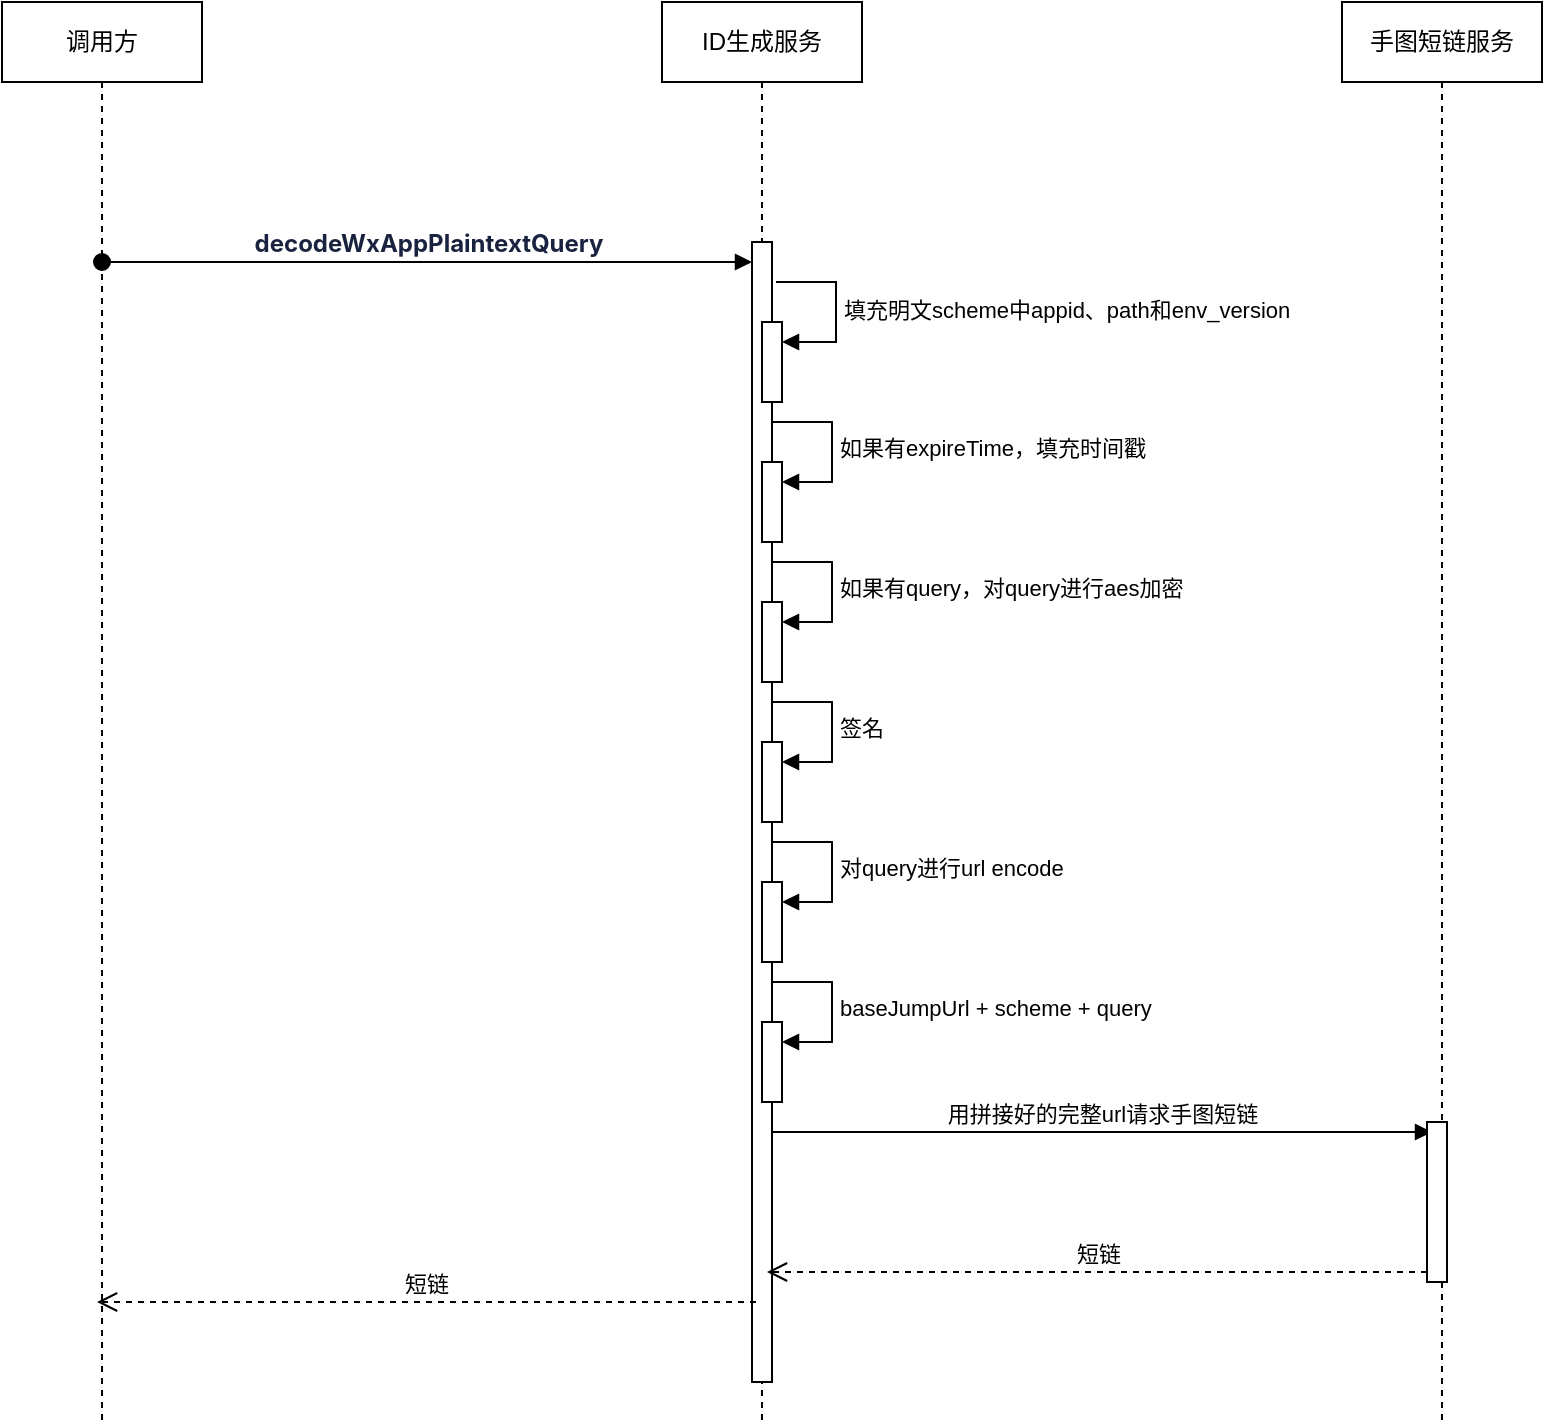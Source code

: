 <mxfile version="24.0.4" type="github" pages="2">
  <diagram name="生成短链" id="Uor-TfORxgtWXdHJYORw">
    <mxGraphModel dx="2074" dy="1049" grid="1" gridSize="10" guides="1" tooltips="1" connect="1" arrows="1" fold="1" page="1" pageScale="1" pageWidth="827" pageHeight="1169" math="0" shadow="0">
      <root>
        <mxCell id="0" />
        <mxCell id="1" parent="0" />
        <mxCell id="IqGT-qmV4josPysDnSMv-1" value="调用方" style="shape=umlLifeline;perimeter=lifelinePerimeter;whiteSpace=wrap;html=1;container=1;dropTarget=0;collapsible=0;recursiveResize=0;outlineConnect=0;portConstraint=eastwest;newEdgeStyle={&quot;edgeStyle&quot;:&quot;elbowEdgeStyle&quot;,&quot;elbow&quot;:&quot;vertical&quot;,&quot;curved&quot;:0,&quot;rounded&quot;:0};" parent="1" vertex="1">
          <mxGeometry x="50" y="240" width="100" height="710" as="geometry" />
        </mxCell>
        <mxCell id="IqGT-qmV4josPysDnSMv-2" value="ID生成服务" style="shape=umlLifeline;perimeter=lifelinePerimeter;whiteSpace=wrap;html=1;container=1;dropTarget=0;collapsible=0;recursiveResize=0;outlineConnect=0;portConstraint=eastwest;newEdgeStyle={&quot;edgeStyle&quot;:&quot;elbowEdgeStyle&quot;,&quot;elbow&quot;:&quot;vertical&quot;,&quot;curved&quot;:0,&quot;rounded&quot;:0};" parent="1" vertex="1">
          <mxGeometry x="380" y="240" width="100" height="710" as="geometry" />
        </mxCell>
        <mxCell id="IqGT-qmV4josPysDnSMv-4" value="" style="html=1;points=[];perimeter=orthogonalPerimeter;outlineConnect=0;targetShapes=umlLifeline;portConstraint=eastwest;newEdgeStyle={&quot;edgeStyle&quot;:&quot;elbowEdgeStyle&quot;,&quot;elbow&quot;:&quot;vertical&quot;,&quot;curved&quot;:0,&quot;rounded&quot;:0};" parent="IqGT-qmV4josPysDnSMv-2" vertex="1">
          <mxGeometry x="45" y="120" width="10" height="570" as="geometry" />
        </mxCell>
        <mxCell id="PXhH9LWvruzhFAJcvmFV-1" value="" style="html=1;points=[[0,0,0,0,5],[0,1,0,0,-5],[1,0,0,0,5],[1,1,0,0,-5]];perimeter=orthogonalPerimeter;outlineConnect=0;targetShapes=umlLifeline;portConstraint=eastwest;newEdgeStyle={&quot;curved&quot;:0,&quot;rounded&quot;:0};" parent="IqGT-qmV4josPysDnSMv-2" vertex="1">
          <mxGeometry x="50" y="160" width="10" height="40" as="geometry" />
        </mxCell>
        <mxCell id="PXhH9LWvruzhFAJcvmFV-2" value="填充明文scheme中appid、path和env_version" style="html=1;align=left;spacingLeft=2;endArrow=block;rounded=0;edgeStyle=orthogonalEdgeStyle;curved=0;rounded=0;" parent="IqGT-qmV4josPysDnSMv-2" target="PXhH9LWvruzhFAJcvmFV-1" edge="1">
          <mxGeometry x="0.011" relative="1" as="geometry">
            <mxPoint x="57" y="140" as="sourcePoint" />
            <Array as="points">
              <mxPoint x="87" y="170" />
            </Array>
            <mxPoint as="offset" />
          </mxGeometry>
        </mxCell>
        <mxCell id="PXhH9LWvruzhFAJcvmFV-3" value="" style="html=1;points=[[0,0,0,0,5],[0,1,0,0,-5],[1,0,0,0,5],[1,1,0,0,-5]];perimeter=orthogonalPerimeter;outlineConnect=0;targetShapes=umlLifeline;portConstraint=eastwest;newEdgeStyle={&quot;curved&quot;:0,&quot;rounded&quot;:0};" parent="IqGT-qmV4josPysDnSMv-2" vertex="1">
          <mxGeometry x="50" y="230" width="10" height="40" as="geometry" />
        </mxCell>
        <mxCell id="PXhH9LWvruzhFAJcvmFV-4" value="如果有expireTime，填充时间戳" style="html=1;align=left;spacingLeft=2;endArrow=block;rounded=0;edgeStyle=orthogonalEdgeStyle;curved=0;rounded=0;" parent="IqGT-qmV4josPysDnSMv-2" target="PXhH9LWvruzhFAJcvmFV-3" edge="1">
          <mxGeometry relative="1" as="geometry">
            <mxPoint x="55" y="210" as="sourcePoint" />
            <Array as="points">
              <mxPoint x="85" y="240" />
            </Array>
          </mxGeometry>
        </mxCell>
        <mxCell id="PXhH9LWvruzhFAJcvmFV-5" value="" style="html=1;points=[[0,0,0,0,5],[0,1,0,0,-5],[1,0,0,0,5],[1,1,0,0,-5]];perimeter=orthogonalPerimeter;outlineConnect=0;targetShapes=umlLifeline;portConstraint=eastwest;newEdgeStyle={&quot;curved&quot;:0,&quot;rounded&quot;:0};" parent="IqGT-qmV4josPysDnSMv-2" vertex="1">
          <mxGeometry x="50" y="300" width="10" height="40" as="geometry" />
        </mxCell>
        <mxCell id="PXhH9LWvruzhFAJcvmFV-6" value="如果有query，对query进行aes加密" style="html=1;align=left;spacingLeft=2;endArrow=block;rounded=0;edgeStyle=orthogonalEdgeStyle;curved=0;rounded=0;" parent="IqGT-qmV4josPysDnSMv-2" target="PXhH9LWvruzhFAJcvmFV-5" edge="1">
          <mxGeometry relative="1" as="geometry">
            <mxPoint x="55" y="280" as="sourcePoint" />
            <Array as="points">
              <mxPoint x="85" y="310" />
            </Array>
          </mxGeometry>
        </mxCell>
        <mxCell id="8ftTOTrvEp7sxlF_hYRk-1" value="" style="html=1;points=[[0,0,0,0,5],[0,1,0,0,-5],[1,0,0,0,5],[1,1,0,0,-5]];perimeter=orthogonalPerimeter;outlineConnect=0;targetShapes=umlLifeline;portConstraint=eastwest;newEdgeStyle={&quot;curved&quot;:0,&quot;rounded&quot;:0};" vertex="1" parent="IqGT-qmV4josPysDnSMv-2">
          <mxGeometry x="50" y="370" width="10" height="40" as="geometry" />
        </mxCell>
        <mxCell id="8ftTOTrvEp7sxlF_hYRk-2" value="签名" style="html=1;align=left;spacingLeft=2;endArrow=block;rounded=0;edgeStyle=orthogonalEdgeStyle;curved=0;rounded=0;" edge="1" parent="IqGT-qmV4josPysDnSMv-2" target="8ftTOTrvEp7sxlF_hYRk-1">
          <mxGeometry relative="1" as="geometry">
            <mxPoint x="55" y="350" as="sourcePoint" />
            <Array as="points">
              <mxPoint x="85" y="380" />
            </Array>
          </mxGeometry>
        </mxCell>
        <mxCell id="8ftTOTrvEp7sxlF_hYRk-3" value="" style="html=1;points=[[0,0,0,0,5],[0,1,0,0,-5],[1,0,0,0,5],[1,1,0,0,-5]];perimeter=orthogonalPerimeter;outlineConnect=0;targetShapes=umlLifeline;portConstraint=eastwest;newEdgeStyle={&quot;curved&quot;:0,&quot;rounded&quot;:0};" vertex="1" parent="IqGT-qmV4josPysDnSMv-2">
          <mxGeometry x="50" y="440" width="10" height="40" as="geometry" />
        </mxCell>
        <mxCell id="8ftTOTrvEp7sxlF_hYRk-4" value="对query进行url encode" style="html=1;align=left;spacingLeft=2;endArrow=block;rounded=0;edgeStyle=orthogonalEdgeStyle;curved=0;rounded=0;" edge="1" parent="IqGT-qmV4josPysDnSMv-2" target="8ftTOTrvEp7sxlF_hYRk-3">
          <mxGeometry relative="1" as="geometry">
            <mxPoint x="55" y="420" as="sourcePoint" />
            <Array as="points">
              <mxPoint x="85" y="450" />
            </Array>
          </mxGeometry>
        </mxCell>
        <mxCell id="PXhH9LWvruzhFAJcvmFV-7" value="" style="html=1;points=[[0,0,0,0,5],[0,1,0,0,-5],[1,0,0,0,5],[1,1,0,0,-5]];perimeter=orthogonalPerimeter;outlineConnect=0;targetShapes=umlLifeline;portConstraint=eastwest;newEdgeStyle={&quot;curved&quot;:0,&quot;rounded&quot;:0};" parent="IqGT-qmV4josPysDnSMv-2" vertex="1">
          <mxGeometry x="50" y="510" width="10" height="40" as="geometry" />
        </mxCell>
        <mxCell id="PXhH9LWvruzhFAJcvmFV-8" value="baseJumpUrl + scheme + query" style="html=1;align=left;spacingLeft=2;endArrow=block;rounded=0;edgeStyle=orthogonalEdgeStyle;curved=0;rounded=0;" parent="IqGT-qmV4josPysDnSMv-2" target="PXhH9LWvruzhFAJcvmFV-7" edge="1">
          <mxGeometry x="0.012" relative="1" as="geometry">
            <mxPoint x="55" y="490" as="sourcePoint" />
            <Array as="points">
              <mxPoint x="85" y="520" />
            </Array>
            <mxPoint as="offset" />
          </mxGeometry>
        </mxCell>
        <mxCell id="PXhH9LWvruzhFAJcvmFV-10" value="用拼接好的完整url请求手图短链" style="html=1;verticalAlign=bottom;endArrow=block;curved=0;rounded=0;entryX=0;entryY=0;entryDx=0;entryDy=5;" parent="IqGT-qmV4josPysDnSMv-2" edge="1">
          <mxGeometry relative="1" as="geometry">
            <mxPoint x="55" y="565" as="sourcePoint" />
            <mxPoint x="385" y="565" as="targetPoint" />
          </mxGeometry>
        </mxCell>
        <mxCell id="IqGT-qmV4josPysDnSMv-3" value="手图短链服务" style="shape=umlLifeline;perimeter=lifelinePerimeter;whiteSpace=wrap;html=1;container=1;dropTarget=0;collapsible=0;recursiveResize=0;outlineConnect=0;portConstraint=eastwest;newEdgeStyle={&quot;edgeStyle&quot;:&quot;elbowEdgeStyle&quot;,&quot;elbow&quot;:&quot;vertical&quot;,&quot;curved&quot;:0,&quot;rounded&quot;:0};" parent="1" vertex="1">
          <mxGeometry x="720" y="240" width="100" height="710" as="geometry" />
        </mxCell>
        <mxCell id="PXhH9LWvruzhFAJcvmFV-9" value="" style="html=1;points=[[0,0,0,0,5],[0,1,0,0,-5],[1,0,0,0,5],[1,1,0,0,-5]];perimeter=orthogonalPerimeter;outlineConnect=0;targetShapes=umlLifeline;portConstraint=eastwest;newEdgeStyle={&quot;curved&quot;:0,&quot;rounded&quot;:0};" parent="IqGT-qmV4josPysDnSMv-3" vertex="1">
          <mxGeometry x="42.5" y="560" width="10" height="80" as="geometry" />
        </mxCell>
        <mxCell id="PXhH9LWvruzhFAJcvmFV-11" value="短链" style="html=1;verticalAlign=bottom;endArrow=open;dashed=1;endSize=8;curved=0;rounded=0;exitX=0;exitY=1;exitDx=0;exitDy=-5;" parent="IqGT-qmV4josPysDnSMv-3" source="PXhH9LWvruzhFAJcvmFV-9" edge="1">
          <mxGeometry relative="1" as="geometry">
            <mxPoint x="-287.5" y="635" as="targetPoint" />
          </mxGeometry>
        </mxCell>
        <mxCell id="PXhH9LWvruzhFAJcvmFV-12" value="短链" style="html=1;verticalAlign=bottom;endArrow=open;dashed=1;endSize=8;curved=0;rounded=0;" parent="IqGT-qmV4josPysDnSMv-3" edge="1">
          <mxGeometry relative="1" as="geometry">
            <mxPoint x="-293" y="650" as="sourcePoint" />
            <mxPoint x="-622.5" y="650" as="targetPoint" />
          </mxGeometry>
        </mxCell>
        <mxCell id="IqGT-qmV4josPysDnSMv-5" value="&lt;span style=&quot;color: rgba(0, 10, 41, 0.9); font-family: &amp;quot;PingFang SC&amp;quot;, -apple-system, &amp;quot;system-ui&amp;quot;, &amp;quot;Segoe UI&amp;quot;, Roboto, Oxygen, Ubuntu, Cantarell, &amp;quot;Fira Sans&amp;quot;, &amp;quot;Droid Sans&amp;quot;, &amp;quot;Helvetica Neue&amp;quot;, sans-serif; font-weight: 700; text-align: start; word-spacing: 1px;&quot;&gt;&lt;font style=&quot;font-size: 12px;&quot;&gt;decodeWxAppPlaintextQuery&lt;/font&gt;&lt;/span&gt;" style="html=1;verticalAlign=bottom;startArrow=oval;endArrow=block;startSize=8;edgeStyle=elbowEdgeStyle;elbow=vertical;curved=0;rounded=0;" parent="1" target="IqGT-qmV4josPysDnSMv-4" edge="1">
          <mxGeometry relative="1" as="geometry">
            <mxPoint x="100" y="370" as="sourcePoint" />
          </mxGeometry>
        </mxCell>
      </root>
    </mxGraphModel>
  </diagram>
  <diagram id="PJbo40cWOid-kfx2iOUr" name="解析短链">
    <mxGraphModel dx="2074" dy="1049" grid="1" gridSize="10" guides="1" tooltips="1" connect="1" arrows="1" fold="1" page="1" pageScale="1" pageWidth="827" pageHeight="1169" math="0" shadow="0">
      <root>
        <mxCell id="0" />
        <mxCell id="1" parent="0" />
        <mxCell id="PY-hPZXX6cXLEsxpaqfb-1" value="浏览器" style="shape=umlLifeline;perimeter=lifelinePerimeter;whiteSpace=wrap;html=1;container=1;dropTarget=0;collapsible=0;recursiveResize=0;outlineConnect=0;portConstraint=eastwest;newEdgeStyle={&quot;edgeStyle&quot;:&quot;elbowEdgeStyle&quot;,&quot;elbow&quot;:&quot;vertical&quot;,&quot;curved&quot;:0,&quot;rounded&quot;:0};" vertex="1" parent="1">
          <mxGeometry x="60" y="110" width="100" height="710" as="geometry" />
        </mxCell>
        <mxCell id="taKz5q-i-Iye1UvXFg8q-1" value="小程序" style="shape=umlLifeline;perimeter=lifelinePerimeter;whiteSpace=wrap;html=1;container=1;dropTarget=0;collapsible=0;recursiveResize=0;outlineConnect=0;portConstraint=eastwest;newEdgeStyle={&quot;edgeStyle&quot;:&quot;elbowEdgeStyle&quot;,&quot;elbow&quot;:&quot;vertical&quot;,&quot;curved&quot;:0,&quot;rounded&quot;:0};" vertex="1" parent="1">
          <mxGeometry x="270" y="110" width="100" height="710" as="geometry" />
        </mxCell>
        <mxCell id="zDeOIvgDeeOsWyLlVGX--9" value="" style="html=1;points=[[0,0,0,0,5],[0,1,0,0,-5],[1,0,0,0,5],[1,1,0,0,-5]];perimeter=orthogonalPerimeter;outlineConnect=0;targetShapes=umlLifeline;portConstraint=eastwest;newEdgeStyle={&quot;curved&quot;:0,&quot;rounded&quot;:0};" vertex="1" parent="taKz5q-i-Iye1UvXFg8q-1">
          <mxGeometry x="46" y="260" width="10" height="40" as="geometry" />
        </mxCell>
        <mxCell id="zDeOIvgDeeOsWyLlVGX--10" value="提取query部分" style="html=1;align=left;spacingLeft=2;endArrow=block;rounded=0;edgeStyle=orthogonalEdgeStyle;curved=0;rounded=0;" edge="1" target="zDeOIvgDeeOsWyLlVGX--9" parent="taKz5q-i-Iye1UvXFg8q-1">
          <mxGeometry relative="1" as="geometry">
            <mxPoint x="51" y="240" as="sourcePoint" />
            <Array as="points">
              <mxPoint x="81" y="270" />
            </Array>
          </mxGeometry>
        </mxCell>
        <mxCell id="taKz5q-i-Iye1UvXFg8q-2" value="ID生成服务" style="shape=umlLifeline;perimeter=lifelinePerimeter;whiteSpace=wrap;html=1;container=1;dropTarget=0;collapsible=0;recursiveResize=0;outlineConnect=0;portConstraint=eastwest;newEdgeStyle={&quot;edgeStyle&quot;:&quot;elbowEdgeStyle&quot;,&quot;elbow&quot;:&quot;vertical&quot;,&quot;curved&quot;:0,&quot;rounded&quot;:0};" vertex="1" parent="1">
          <mxGeometry x="470" y="110" width="100" height="710" as="geometry" />
        </mxCell>
        <mxCell id="zDeOIvgDeeOsWyLlVGX--12" value="" style="html=1;points=[[0,0,0,0,5],[0,1,0,0,-5],[1,0,0,0,5],[1,1,0,0,-5]];perimeter=orthogonalPerimeter;outlineConnect=0;targetShapes=umlLifeline;portConstraint=eastwest;newEdgeStyle={&quot;curved&quot;:0,&quot;rounded&quot;:0};" vertex="1" parent="taKz5q-i-Iye1UvXFg8q-2">
          <mxGeometry x="46" y="380" width="10" height="40" as="geometry" />
        </mxCell>
        <mxCell id="zDeOIvgDeeOsWyLlVGX--13" value="验证签名" style="html=1;align=left;spacingLeft=2;endArrow=block;rounded=0;edgeStyle=orthogonalEdgeStyle;curved=0;rounded=0;" edge="1" target="zDeOIvgDeeOsWyLlVGX--12" parent="taKz5q-i-Iye1UvXFg8q-2">
          <mxGeometry relative="1" as="geometry">
            <mxPoint x="51" y="360" as="sourcePoint" />
            <Array as="points">
              <mxPoint x="81" y="390" />
            </Array>
          </mxGeometry>
        </mxCell>
        <mxCell id="zDeOIvgDeeOsWyLlVGX--16" value="" style="html=1;points=[[0,0,0,0,5],[0,1,0,0,-5],[1,0,0,0,5],[1,1,0,0,-5]];perimeter=orthogonalPerimeter;outlineConnect=0;targetShapes=umlLifeline;portConstraint=eastwest;newEdgeStyle={&quot;curved&quot;:0,&quot;rounded&quot;:0};" vertex="1" parent="taKz5q-i-Iye1UvXFg8q-2">
          <mxGeometry x="46" y="465" width="10" height="40" as="geometry" />
        </mxCell>
        <mxCell id="zDeOIvgDeeOsWyLlVGX--17" value="验证有效期" style="html=1;align=left;spacingLeft=2;endArrow=block;rounded=0;edgeStyle=orthogonalEdgeStyle;curved=0;rounded=0;" edge="1" parent="taKz5q-i-Iye1UvXFg8q-2" target="zDeOIvgDeeOsWyLlVGX--16">
          <mxGeometry relative="1" as="geometry">
            <mxPoint x="51" y="445" as="sourcePoint" />
            <Array as="points">
              <mxPoint x="81" y="475" />
            </Array>
          </mxGeometry>
        </mxCell>
        <mxCell id="zDeOIvgDeeOsWyLlVGX--18" value="" style="html=1;points=[[0,0,0,0,5],[0,1,0,0,-5],[1,0,0,0,5],[1,1,0,0,-5]];perimeter=orthogonalPerimeter;outlineConnect=0;targetShapes=umlLifeline;portConstraint=eastwest;newEdgeStyle={&quot;curved&quot;:0,&quot;rounded&quot;:0};" vertex="1" parent="taKz5q-i-Iye1UvXFg8q-2">
          <mxGeometry x="46" y="550" width="10" height="40" as="geometry" />
        </mxCell>
        <mxCell id="zDeOIvgDeeOsWyLlVGX--19" value="解密" style="html=1;align=left;spacingLeft=2;endArrow=block;rounded=0;edgeStyle=orthogonalEdgeStyle;curved=0;rounded=0;" edge="1" parent="taKz5q-i-Iye1UvXFg8q-2" target="zDeOIvgDeeOsWyLlVGX--18">
          <mxGeometry x="0.012" relative="1" as="geometry">
            <mxPoint x="51" y="530" as="sourcePoint" />
            <Array as="points">
              <mxPoint x="81" y="560" />
            </Array>
            <mxPoint as="offset" />
          </mxGeometry>
        </mxCell>
        <mxCell id="zDeOIvgDeeOsWyLlVGX--1" value="手图短链服务" style="shape=umlLifeline;perimeter=lifelinePerimeter;whiteSpace=wrap;html=1;container=1;dropTarget=0;collapsible=0;recursiveResize=0;outlineConnect=0;portConstraint=eastwest;newEdgeStyle={&quot;edgeStyle&quot;:&quot;elbowEdgeStyle&quot;,&quot;elbow&quot;:&quot;vertical&quot;,&quot;curved&quot;:0,&quot;rounded&quot;:0};" vertex="1" parent="1">
          <mxGeometry x="670" y="110" width="100" height="710" as="geometry" />
        </mxCell>
        <mxCell id="zDeOIvgDeeOsWyLlVGX--5" value="短链" style="html=1;verticalAlign=bottom;endArrow=block;curved=0;rounded=0;" edge="1" parent="1" target="zDeOIvgDeeOsWyLlVGX--1">
          <mxGeometry width="80" relative="1" as="geometry">
            <mxPoint x="110" y="210" as="sourcePoint" />
            <mxPoint x="190" y="210" as="targetPoint" />
          </mxGeometry>
        </mxCell>
        <mxCell id="zDeOIvgDeeOsWyLlVGX--6" value="长链" style="html=1;verticalAlign=bottom;endArrow=open;dashed=1;endSize=8;curved=0;rounded=0;" edge="1" parent="1" source="zDeOIvgDeeOsWyLlVGX--1">
          <mxGeometry relative="1" as="geometry">
            <mxPoint x="190" y="260" as="sourcePoint" />
            <mxPoint x="110" y="260" as="targetPoint" />
          </mxGeometry>
        </mxCell>
        <mxCell id="zDeOIvgDeeOsWyLlVGX--7" value="中间页调起小程序" style="html=1;verticalAlign=bottom;endArrow=block;curved=0;rounded=0;" edge="1" parent="1" target="taKz5q-i-Iye1UvXFg8q-1">
          <mxGeometry width="80" relative="1" as="geometry">
            <mxPoint x="110" y="320" as="sourcePoint" />
            <mxPoint x="190" y="320" as="targetPoint" />
          </mxGeometry>
        </mxCell>
        <mxCell id="zDeOIvgDeeOsWyLlVGX--11" value="&lt;span style=&quot;color: rgba(0, 10, 41, 0.9); font-family: &amp;quot;PingFang SC&amp;quot;, -apple-system, &amp;quot;system-ui&amp;quot;, &amp;quot;Segoe UI&amp;quot;, Roboto, Oxygen, Ubuntu, Cantarell, &amp;quot;Fira Sans&amp;quot;, &amp;quot;Droid Sans&amp;quot;, &amp;quot;Helvetica Neue&amp;quot;, sans-serif; font-weight: 700; text-align: start; word-spacing: 1px;&quot;&gt;&lt;font style=&quot;font-size: 12px;&quot;&gt;decodeWxAppPlaintextQuery&lt;/font&gt;&lt;/span&gt;" style="html=1;verticalAlign=bottom;endArrow=block;curved=0;rounded=0;" edge="1" parent="1" target="taKz5q-i-Iye1UvXFg8q-2">
          <mxGeometry width="80" relative="1" as="geometry">
            <mxPoint x="320" y="450" as="sourcePoint" />
            <mxPoint x="340" y="450" as="targetPoint" />
          </mxGeometry>
        </mxCell>
        <mxCell id="zDeOIvgDeeOsWyLlVGX--20" value="明文query" style="html=1;verticalAlign=bottom;endArrow=open;dashed=1;endSize=8;curved=0;rounded=0;" edge="1" parent="1" source="taKz5q-i-Iye1UvXFg8q-2">
          <mxGeometry relative="1" as="geometry">
            <mxPoint x="340" y="720" as="sourcePoint" />
            <mxPoint x="320" y="720" as="targetPoint" />
          </mxGeometry>
        </mxCell>
      </root>
    </mxGraphModel>
  </diagram>
</mxfile>
